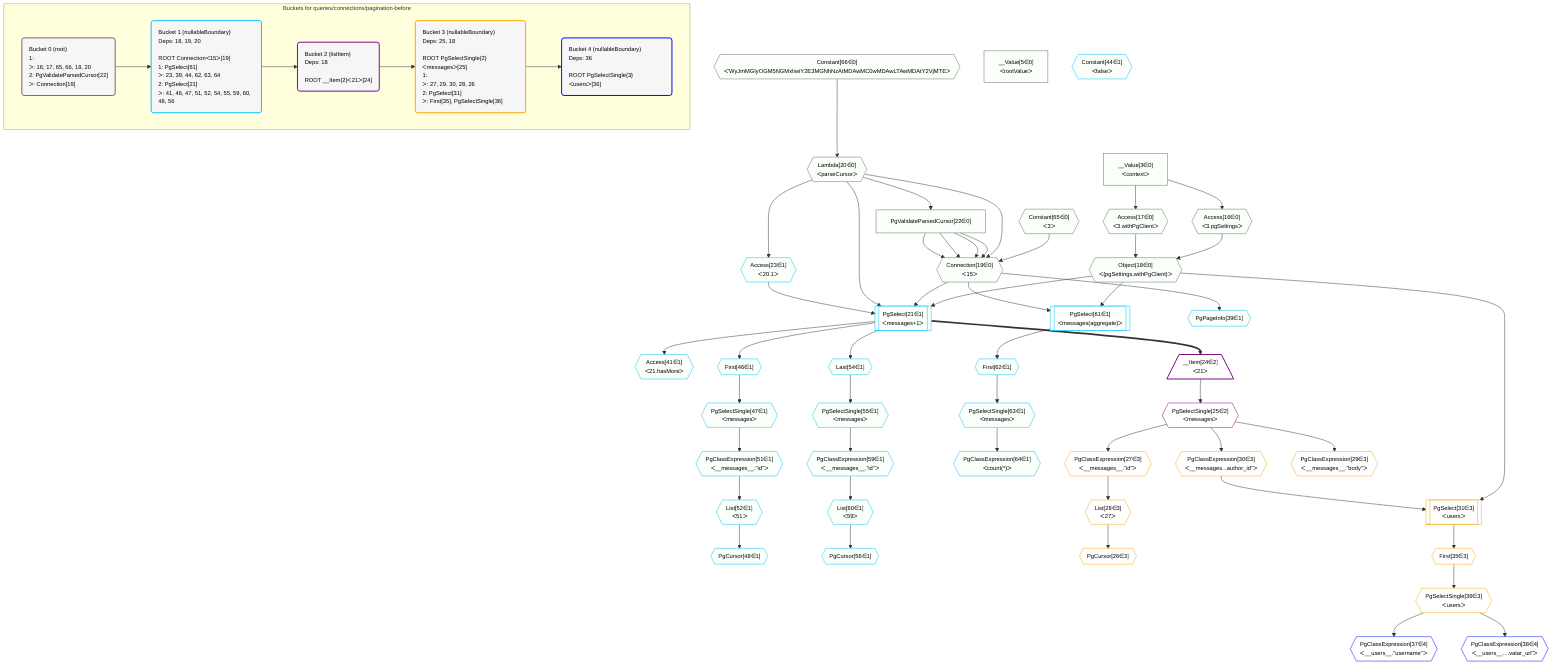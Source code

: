 %%{init: {'themeVariables': { 'fontSize': '12px'}}}%%
graph TD
    classDef path fill:#eee,stroke:#000,color:#000
    classDef plan fill:#fff,stroke-width:1px,color:#000
    classDef itemplan fill:#fff,stroke-width:2px,color:#000
    classDef unbatchedplan fill:#dff,stroke-width:1px,color:#000
    classDef sideeffectplan fill:#fcc,stroke-width:2px,color:#000
    classDef bucket fill:#f6f6f6,color:#000,stroke-width:2px,text-align:left


    %% plan dependencies
    Connection19{{"Connection[19∈0]<br />ᐸ15ᐳ"}}:::plan
    Constant65{{"Constant[65∈0]<br />ᐸ3ᐳ"}}:::plan
    Lambda20{{"Lambda[20∈0]<br />ᐸparseCursorᐳ"}}:::plan
    PgValidateParsedCursor22["PgValidateParsedCursor[22∈0]"]:::plan
    Constant65 & Lambda20 & PgValidateParsedCursor22 & PgValidateParsedCursor22 & PgValidateParsedCursor22 & PgValidateParsedCursor22 --> Connection19
    Object18{{"Object[18∈0]<br />ᐸ{pgSettings,withPgClient}ᐳ"}}:::plan
    Access16{{"Access[16∈0]<br />ᐸ3.pgSettingsᐳ"}}:::plan
    Access17{{"Access[17∈0]<br />ᐸ3.withPgClientᐳ"}}:::plan
    Access16 & Access17 --> Object18
    __Value3["__Value[3∈0]<br />ᐸcontextᐳ"]:::plan
    __Value3 --> Access16
    __Value3 --> Access17
    Constant66{{"Constant[66∈0]<br />ᐸ'WyJmMGIyOGM5NGMxIiwiY2E3MGNhNzAtMDAwMC0wMDAwLTAwMDAtY2VjMTEᐳ"}}:::plan
    Constant66 --> Lambda20
    Lambda20 --> PgValidateParsedCursor22
    __Value5["__Value[5∈0]<br />ᐸrootValueᐳ"]:::plan
    PgSelect21[["PgSelect[21∈1]<br />ᐸmessages+1ᐳ"]]:::plan
    Access23{{"Access[23∈1]<br />ᐸ20.1ᐳ"}}:::plan
    Object18 & Connection19 & Lambda20 & Access23 --> PgSelect21
    PgSelect61[["PgSelect[61∈1]<br />ᐸmessages(aggregate)ᐳ"]]:::plan
    Object18 & Connection19 --> PgSelect61
    Lambda20 --> Access23
    PgPageInfo39{{"PgPageInfo[39∈1]"}}:::plan
    Connection19 --> PgPageInfo39
    Access41{{"Access[41∈1]<br />ᐸ21.hasMoreᐳ"}}:::plan
    PgSelect21 --> Access41
    First46{{"First[46∈1]"}}:::plan
    PgSelect21 --> First46
    PgSelectSingle47{{"PgSelectSingle[47∈1]<br />ᐸmessagesᐳ"}}:::plan
    First46 --> PgSelectSingle47
    PgCursor48{{"PgCursor[48∈1]"}}:::plan
    List52{{"List[52∈1]<br />ᐸ51ᐳ"}}:::plan
    List52 --> PgCursor48
    PgClassExpression51{{"PgClassExpression[51∈1]<br />ᐸ__messages__.”id”ᐳ"}}:::plan
    PgSelectSingle47 --> PgClassExpression51
    PgClassExpression51 --> List52
    Last54{{"Last[54∈1]"}}:::plan
    PgSelect21 --> Last54
    PgSelectSingle55{{"PgSelectSingle[55∈1]<br />ᐸmessagesᐳ"}}:::plan
    Last54 --> PgSelectSingle55
    PgCursor56{{"PgCursor[56∈1]"}}:::plan
    List60{{"List[60∈1]<br />ᐸ59ᐳ"}}:::plan
    List60 --> PgCursor56
    PgClassExpression59{{"PgClassExpression[59∈1]<br />ᐸ__messages__.”id”ᐳ"}}:::plan
    PgSelectSingle55 --> PgClassExpression59
    PgClassExpression59 --> List60
    First62{{"First[62∈1]"}}:::plan
    PgSelect61 --> First62
    PgSelectSingle63{{"PgSelectSingle[63∈1]<br />ᐸmessagesᐳ"}}:::plan
    First62 --> PgSelectSingle63
    PgClassExpression64{{"PgClassExpression[64∈1]<br />ᐸcount(*)ᐳ"}}:::plan
    PgSelectSingle63 --> PgClassExpression64
    Constant44{{"Constant[44∈1]<br />ᐸfalseᐳ"}}:::plan
    __Item24[/"__Item[24∈2]<br />ᐸ21ᐳ"\]:::itemplan
    PgSelect21 ==> __Item24
    PgSelectSingle25{{"PgSelectSingle[25∈2]<br />ᐸmessagesᐳ"}}:::plan
    __Item24 --> PgSelectSingle25
    PgSelect31[["PgSelect[31∈3]<br />ᐸusersᐳ"]]:::plan
    PgClassExpression30{{"PgClassExpression[30∈3]<br />ᐸ__messages...author_id”ᐳ"}}:::plan
    Object18 & PgClassExpression30 --> PgSelect31
    PgCursor26{{"PgCursor[26∈3]"}}:::plan
    List28{{"List[28∈3]<br />ᐸ27ᐳ"}}:::plan
    List28 --> PgCursor26
    PgClassExpression27{{"PgClassExpression[27∈3]<br />ᐸ__messages__.”id”ᐳ"}}:::plan
    PgSelectSingle25 --> PgClassExpression27
    PgClassExpression27 --> List28
    PgClassExpression29{{"PgClassExpression[29∈3]<br />ᐸ__messages__.”body”ᐳ"}}:::plan
    PgSelectSingle25 --> PgClassExpression29
    PgSelectSingle25 --> PgClassExpression30
    First35{{"First[35∈3]"}}:::plan
    PgSelect31 --> First35
    PgSelectSingle36{{"PgSelectSingle[36∈3]<br />ᐸusersᐳ"}}:::plan
    First35 --> PgSelectSingle36
    PgClassExpression37{{"PgClassExpression[37∈4]<br />ᐸ__users__.”username”ᐳ"}}:::plan
    PgSelectSingle36 --> PgClassExpression37
    PgClassExpression38{{"PgClassExpression[38∈4]<br />ᐸ__users__....vatar_url”ᐳ"}}:::plan
    PgSelectSingle36 --> PgClassExpression38

    %% define steps

    subgraph "Buckets for queries/connections/pagination-before"
    Bucket0("Bucket 0 (root)<br />1: <br />ᐳ: 16, 17, 65, 66, 18, 20<br />2: PgValidateParsedCursor[22]<br />ᐳ: Connection[19]"):::bucket
    classDef bucket0 stroke:#696969
    class Bucket0,__Value3,__Value5,Access16,Access17,Object18,Connection19,Lambda20,PgValidateParsedCursor22,Constant65,Constant66 bucket0
    Bucket1("Bucket 1 (nullableBoundary)<br />Deps: 18, 19, 20<br /><br />ROOT Connectionᐸ15ᐳ[19]<br />1: PgSelect[61]<br />ᐳ: 23, 39, 44, 62, 63, 64<br />2: PgSelect[21]<br />ᐳ: 41, 46, 47, 51, 52, 54, 55, 59, 60, 48, 56"):::bucket
    classDef bucket1 stroke:#00bfff
    class Bucket1,PgSelect21,Access23,PgPageInfo39,Access41,Constant44,First46,PgSelectSingle47,PgCursor48,PgClassExpression51,List52,Last54,PgSelectSingle55,PgCursor56,PgClassExpression59,List60,PgSelect61,First62,PgSelectSingle63,PgClassExpression64 bucket1
    Bucket2("Bucket 2 (listItem)<br />Deps: 18<br /><br />ROOT __Item{2}ᐸ21ᐳ[24]"):::bucket
    classDef bucket2 stroke:#7f007f
    class Bucket2,__Item24,PgSelectSingle25 bucket2
    Bucket3("Bucket 3 (nullableBoundary)<br />Deps: 25, 18<br /><br />ROOT PgSelectSingle{2}ᐸmessagesᐳ[25]<br />1: <br />ᐳ: 27, 29, 30, 28, 26<br />2: PgSelect[31]<br />ᐳ: First[35], PgSelectSingle[36]"):::bucket
    classDef bucket3 stroke:#ffa500
    class Bucket3,PgCursor26,PgClassExpression27,List28,PgClassExpression29,PgClassExpression30,PgSelect31,First35,PgSelectSingle36 bucket3
    Bucket4("Bucket 4 (nullableBoundary)<br />Deps: 36<br /><br />ROOT PgSelectSingle{3}ᐸusersᐳ[36]"):::bucket
    classDef bucket4 stroke:#0000ff
    class Bucket4,PgClassExpression37,PgClassExpression38 bucket4
    Bucket0 --> Bucket1
    Bucket1 --> Bucket2
    Bucket2 --> Bucket3
    Bucket3 --> Bucket4
    classDef unary fill:#fafffa,borderWidth:8px
    class Connection19,Object18,Access16,Access17,Lambda20,PgValidateParsedCursor22,__Value3,__Value5,Constant65,Constant66,PgSelect21,PgSelect61,Access23,PgPageInfo39,Access41,First46,PgSelectSingle47,PgCursor48,PgClassExpression51,List52,Last54,PgSelectSingle55,PgCursor56,PgClassExpression59,List60,First62,PgSelectSingle63,PgClassExpression64,Constant44 unary
    end